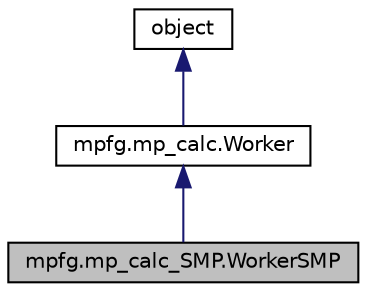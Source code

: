 digraph G
{
  edge [fontname="Helvetica",fontsize="10",labelfontname="Helvetica",labelfontsize="10"];
  node [fontname="Helvetica",fontsize="10",shape=record];
  Node1 [label="mpfg.mp_calc_SMP.WorkerSMP",height=0.2,width=0.4,color="black", fillcolor="grey75", style="filled" fontcolor="black"];
  Node2 -> Node1 [dir=back,color="midnightblue",fontsize="10",style="solid",fontname="Helvetica"];
  Node2 [label="mpfg.mp_calc.Worker",height=0.2,width=0.4,color="black", fillcolor="white", style="filled",URL="$classmpfg_1_1mp__calc_1_1Worker.html",tooltip="Worker calculator: process jobs supplied by master and send back the results."];
  Node3 -> Node2 [dir=back,color="midnightblue",fontsize="10",style="solid",fontname="Helvetica"];
  Node3 [label="object",height=0.2,width=0.4,color="black", fillcolor="white", style="filled",URL="$classobject.html"];
}
